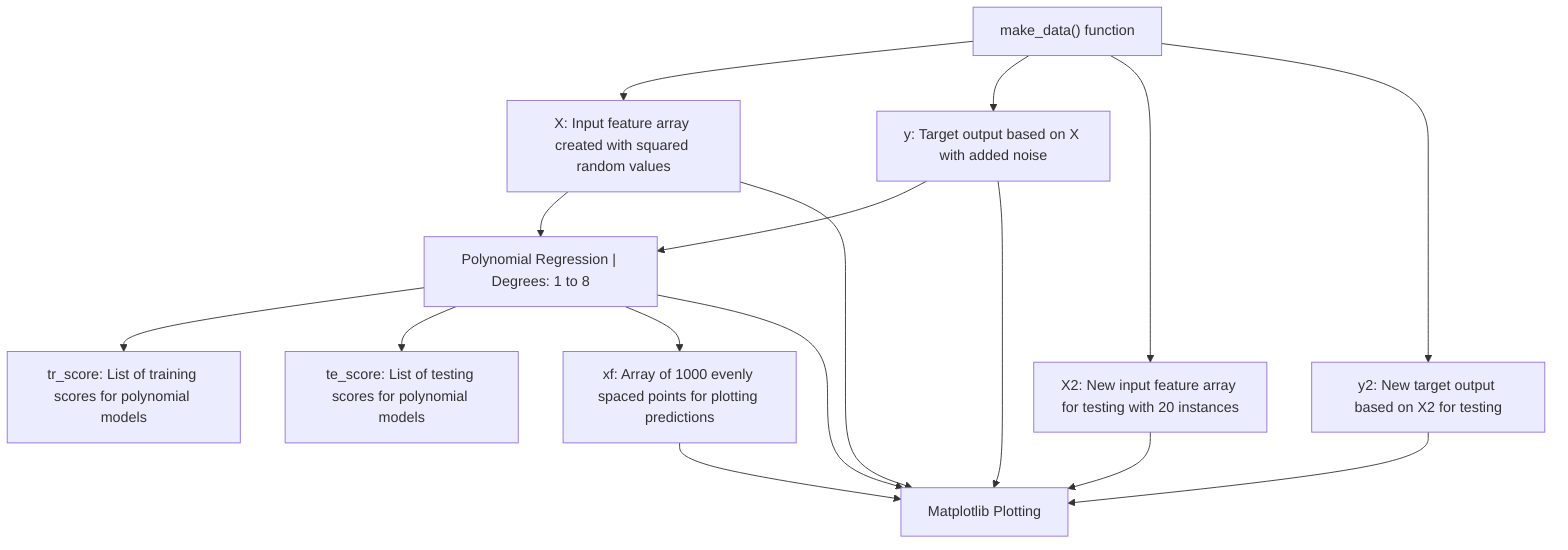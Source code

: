 flowchart TD
    %% Define data sources and variables
    X["X: Input feature array created with squared random values"] 
    y["y: Target output based on X with added noise"] 
    xf["xf: Array of 1000 evenly spaced points for plotting predictions"] 
    X2["X2: New input feature array for testing with 20 instances"] 
    y2["y2: New target output based on X2 for testing"] 
    tr_score["tr_score: List of training scores for polynomial models"]
    te_score["te_score: List of testing scores for polynomial models"]

    %% Node for data generation
    make_data["make_data() function"]
    make_data --> X & y & X2 & y2

    %% Node for ML model
    model["Polynomial Regression | Degrees: 1 to 8"]
    X & y --> model
    model --> tr_score & te_score

    %% Predictions plotting
    model --> xf

    %% Data plotting
    plt["Matplotlib Plotting"]
    X & y & X2 & y2 & model & xf --> plt

    %% Comments explaining each component
    %% X: Input feature array is generated using the make_data() function
    %% y: Target outputs are calculated from X with noise addition
    %% xf: Represents points used for plotting predictions
    %% Model: Polynomial regression model trained on X, y
    %% tr_score & te_score: Lists storing training and testing scores, respectively.
    %% matplotlib: Visualization of data flows and model predictions
